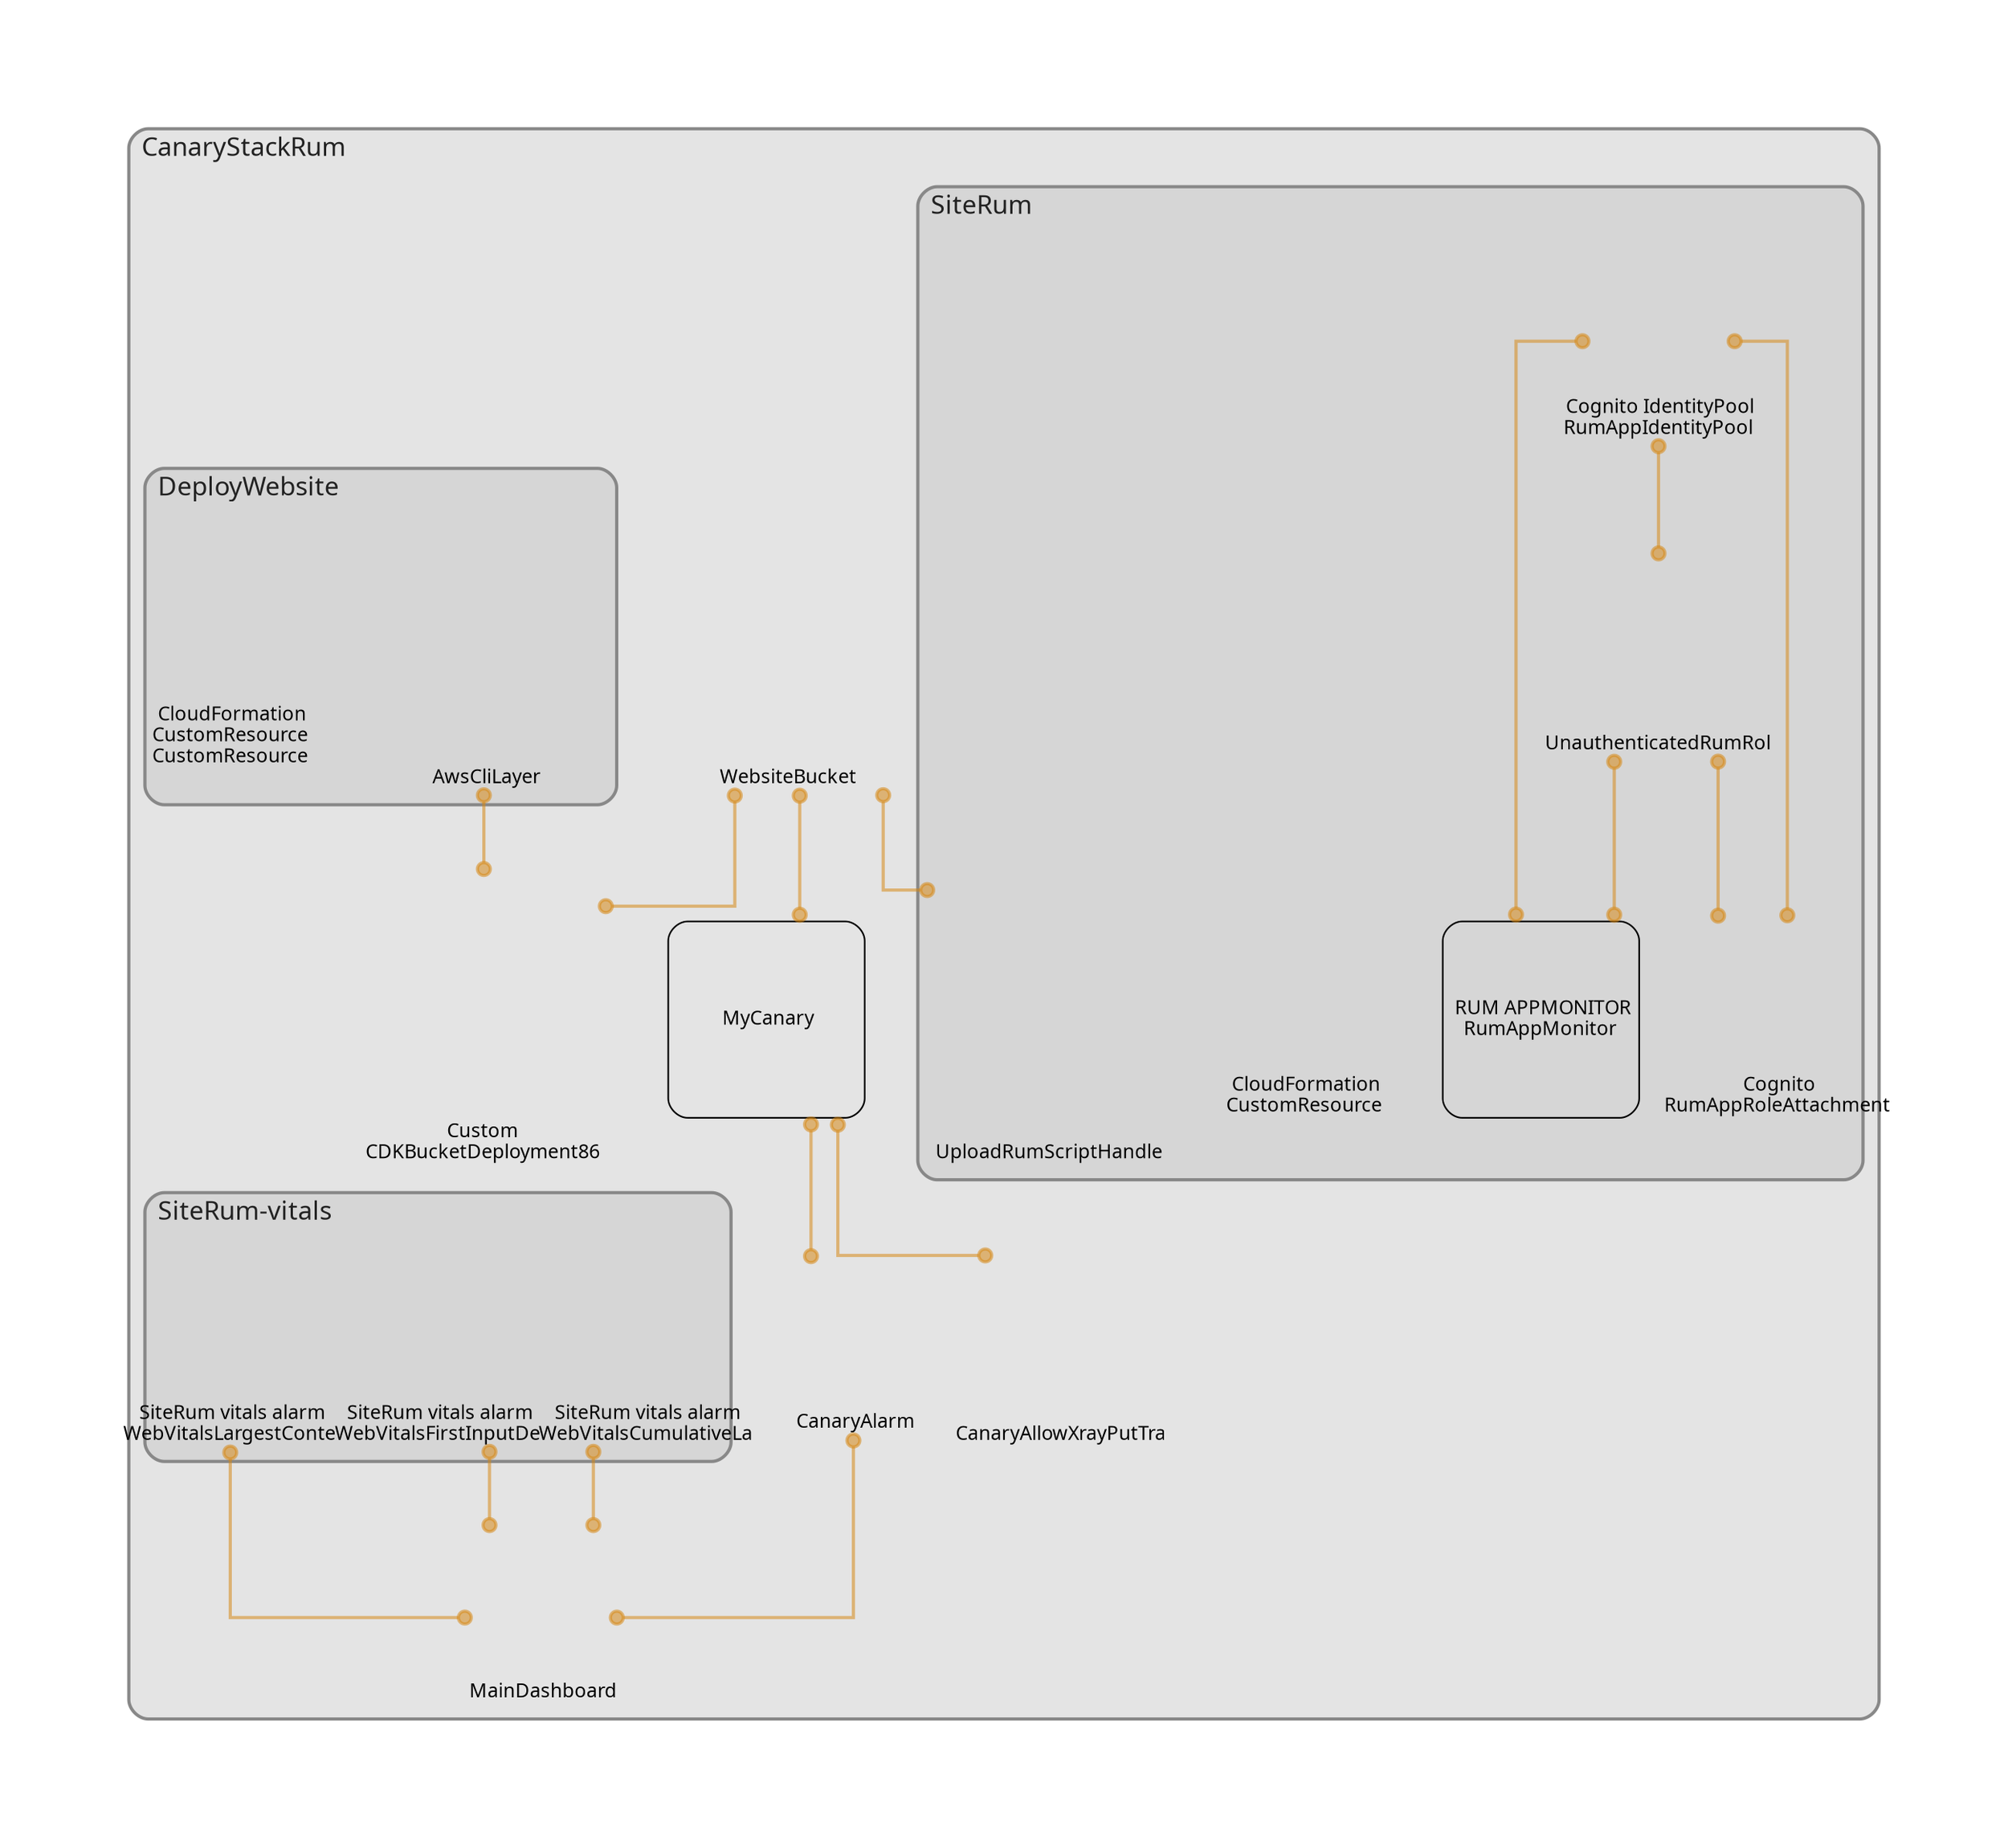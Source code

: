 digraph "Diagram" {
  splines = "ortho";
  pad = "1.0";
  nodesep = "0.60";
  ranksep = "0.75";
  fontname = "Sans-Serif";
  fontsize = "15";
  dpi = "200";
  rankdir = "BT";
  compound = "true";
  fontcolor = "#222222";
  edge [
    color = "#D5871488",
    penwidth = 2,
    arrowhead = "dot",
    arrowtail = "dot",
  ];
  node [
    shape = "box",
    style = "rounded",
    fixedsize = true,
    width = 1.7,
    height = 1.7,
    labelloc = "c",
    imagescale = true,
    fontname = "Sans-Serif",
    fontsize = 8,
    margin = 8,
  ];
  subgraph "CanaryStackRum" {
    subgraph "cluster-SubGraph.CanaryStackRum" {
      graph [
        label = "CanaryStackRum",
        labelloc = "b",
        labeljust = "l",
        margin = "10",
        fontsize = "16",
        penwidth = "2",
        pencolor = "#888888",
        style = "filled,rounded",
        fillcolor = "#e4e4e4",
      ];
      "CanaryStackRum/WebsiteBucket" [
        label = " WebsiteBucket",
        fontsize = 12,
        image = "/home/simon/code/stacks/canary-stack/node_modules/cdk-dia/icons/aws/Service/Arch_Storage/64/Arch_Amazon-S3-Standard_64@5x.png",
        imagescale = "true",
        imagepos = "tc",
        penwidth = "0",
        shape = "node",
        fixedsize = "true",
        labelloc = "b",
        width = 2,
        height = 2.266,
      ];
      "CanaryStackRum/Custom__CDKBucketDeployment8693BB64968944B69AAFB0CC9EB8756C" [
        label = " Custom \nCDKBucketDeployment86",
        fontsize = 12,
        image = "/home/simon/code/stacks/canary-stack/node_modules/cdk-dia/icons/aws/Service/Arch_Compute/64/Arch_AWS-Lambda_64@5x.png",
        imagescale = "true",
        imagepos = "tc",
        penwidth = "0",
        shape = "node",
        fixedsize = "true",
        labelloc = "b",
        width = 2,
        height = 2.4819999999999998,
      ];
      "CanaryStackRum/MyCanary" [
        label = " MyCanary",
        fontsize = 12,
      ];
      "CanaryStackRum/CanaryAllowXrayPutTrace" [
        label = "\nCanaryAllowXrayPutTra",
        fontsize = 12,
        image = "/home/simon/code/stacks/canary-stack/node_modules/cdk-dia/icons/aws/Service/Arch_Security-Identity-Compliance/64/Arch_AWS-Identity-and-Access-Management_64@5x.png",
        imagescale = "true",
        imagepos = "tc",
        penwidth = "0",
        shape = "node",
        fixedsize = "true",
        labelloc = "b",
        width = 1.2,
        height = 1.682,
      ];
      "CanaryStackRum/CanaryAlarm" [
        label = " CanaryAlarm",
        fontsize = 12,
        image = "/home/simon/code/stacks/canary-stack/node_modules/cdk-dia/icons/aws/Service/Arch_Management-Governance/64/Arch_Amazon-CloudWatch_64@5x.png",
        imagescale = "true",
        imagepos = "tc",
        penwidth = "0",
        shape = "node",
        fixedsize = "true",
        labelloc = "b",
        width = 1.2,
        height = 1.466,
      ];
      "CanaryStackRum/MainDashboard" [
        label = " MainDashboard",
        fontsize = 12,
        image = "/home/simon/code/stacks/canary-stack/node_modules/cdk-dia/icons/aws/Service/Arch_Management-Governance/64/Arch_Amazon-CloudWatch_64@5x.png",
        imagescale = "true",
        imagepos = "tc",
        penwidth = "0",
        shape = "node",
        fixedsize = "true",
        labelloc = "b",
        width = 1.2,
        height = 1.466,
      ];
      subgraph "cluster-SubGraph.DeployWebsite" {
        graph [
          label = "DeployWebsite",
          labelloc = "b",
          labeljust = "l",
          margin = "10",
          fontsize = "16",
          penwidth = "2",
          pencolor = "#888888",
          style = "filled,rounded",
          fillcolor = "#d6d6d6",
        ];
        "CanaryStackRum/DeployWebsite/AwsCliLayer" [
          label = " AwsCliLayer",
          fontsize = 12,
          image = "/home/simon/code/stacks/canary-stack/node_modules/cdk-dia/icons/aws/Service/Arch_Compute/64/Arch_AWS-Lambda_64@5x.png",
          imagescale = "true",
          imagepos = "tc",
          penwidth = "0",
          shape = "node",
          fixedsize = "true",
          labelloc = "b",
          width = 2,
          height = 2.266,
        ];
        "CanaryStackRum/DeployWebsite/CustomResource" [
          label = " CloudFormation\nCustomResource\nCustomResource",
          fontsize = 12,
          image = "/home/simon/code/stacks/canary-stack/node_modules/cdk-dia/icons/aws/Service/Arch_Management-Governance/64/Arch_AWS-CloudFormation_64@5x.png",
          imagescale = "true",
          imagepos = "tc",
          penwidth = "0",
          shape = "node",
          fixedsize = "true",
          labelloc = "b",
          width = 1.2,
          height = 1.898,
        ];
      }
      subgraph "cluster-SubGraph.SiteRum" {
        graph [
          label = "SiteRum",
          labelloc = "b",
          labeljust = "l",
          margin = "10",
          fontsize = "16",
          penwidth = "2",
          pencolor = "#888888",
          style = "filled,rounded",
          fillcolor = "#d6d6d6",
        ];
        "CanaryStackRum/SiteRum/RumAppIdentityPool" [
          label = " Cognito IdentityPool\nRumAppIdentityPool",
          fontsize = 12,
          image = "/home/simon/code/stacks/canary-stack/node_modules/cdk-dia/icons/aws/Service/Arch_Security-Identity-Compliance/64/Arch_Amazon-Cognito_64.png",
          imagescale = "true",
          imagepos = "tc",
          penwidth = "0",
          shape = "node",
          fixedsize = "true",
          labelloc = "b",
          width = 1.2,
          height = 1.682,
        ];
        "CanaryStackRum/SiteRum/UnauthenticatedRumRole" [
          label = "\nUnauthenticatedRumRol",
          fontsize = 12,
          image = "/home/simon/code/stacks/canary-stack/node_modules/cdk-dia/icons/aws/Service/Arch_Security-Identity-Compliance/64/Arch_AWS-Identity-and-Access-Management_64@5x.png",
          imagescale = "true",
          imagepos = "tc",
          penwidth = "0",
          shape = "node",
          fixedsize = "true",
          labelloc = "b",
          width = 1.2,
          height = 1.682,
        ];
        "CanaryStackRum/SiteRum/RumAppRoleAttachment" [
          label = " Cognito\nRumAppRoleAttachment",
          fontsize = 12,
          image = "/home/simon/code/stacks/canary-stack/node_modules/cdk-dia/icons/aws/Service/Arch_Security-Identity-Compliance/64/Arch_Amazon-Cognito_64.png",
          imagescale = "true",
          imagepos = "tc",
          penwidth = "0",
          shape = "node",
          fixedsize = "true",
          labelloc = "b",
          width = 1.2,
          height = 1.682,
        ];
        "CanaryStackRum/SiteRum/UploadRumScriptHandler" [
          label = "\nUploadRumScriptHandle",
          fontsize = 12,
          image = "/home/simon/code/stacks/canary-stack/node_modules/cdk-dia/icons/aws/Service/Arch_Compute/64/Arch_AWS-Lambda_64@5x.png",
          imagescale = "true",
          imagepos = "tc",
          penwidth = "0",
          shape = "node",
          fixedsize = "true",
          labelloc = "b",
          width = 2,
          height = 2.4819999999999998,
        ];
        "CanaryStackRum/SiteRum/UploadRumScriptToWebsiteBucket" [
          label = " CloudFormation\nCustomResource",
          fontsize = 12,
          image = "/home/simon/code/stacks/canary-stack/node_modules/cdk-dia/icons/aws/Service/Arch_Management-Governance/64/Arch_AWS-CloudFormation_64@5x.png",
          imagescale = "true",
          imagepos = "tc",
          penwidth = "0",
          shape = "node",
          fixedsize = "true",
          labelloc = "b",
          width = 1.2,
          height = 1.682,
        ];
        "CanaryStackRum/SiteRum/RumAppMonitor" [
          label = " RUM APPMONITOR\nRumAppMonitor",
          fontsize = 12,
        ];
      }
      subgraph "cluster-SubGraph.SiteRum-vitals" {
        graph [
          label = "SiteRum-vitals",
          labelloc = "b",
          labeljust = "l",
          margin = "10",
          fontsize = "16",
          penwidth = "2",
          pencolor = "#888888",
          style = "filled,rounded",
          fillcolor = "#d6d6d6",
        ];
        "CanaryStackRum/SiteRum-vitals/SiteRum-vitals-alarm-WebVitalsCumulativeLayoutShift" [
          label = " SiteRum vitals alarm\nWebVitalsCumulativeLa",
          fontsize = 12,
          image = "/home/simon/code/stacks/canary-stack/node_modules/cdk-dia/icons/aws/Service/Arch_Management-Governance/64/Arch_Amazon-CloudWatch_64@5x.png",
          imagescale = "true",
          imagepos = "tc",
          penwidth = "0",
          shape = "node",
          fixedsize = "true",
          labelloc = "b",
          width = 1.2,
          height = 1.682,
        ];
        "CanaryStackRum/SiteRum-vitals/SiteRum-vitals-alarm-WebVitalsFirstInputDelay" [
          label = " SiteRum vitals alarm\nWebVitalsFirstInputDe",
          fontsize = 12,
          image = "/home/simon/code/stacks/canary-stack/node_modules/cdk-dia/icons/aws/Service/Arch_Management-Governance/64/Arch_Amazon-CloudWatch_64@5x.png",
          imagescale = "true",
          imagepos = "tc",
          penwidth = "0",
          shape = "node",
          fixedsize = "true",
          labelloc = "b",
          width = 1.2,
          height = 1.682,
        ];
        "CanaryStackRum/SiteRum-vitals/SiteRum-vitals-alarm-WebVitalsLargestContentfulPaint" [
          label = " SiteRum vitals alarm\nWebVitalsLargestConte",
          fontsize = 12,
          image = "/home/simon/code/stacks/canary-stack/node_modules/cdk-dia/icons/aws/Service/Arch_Management-Governance/64/Arch_Amazon-CloudWatch_64@5x.png",
          imagescale = "true",
          imagepos = "tc",
          penwidth = "0",
          shape = "node",
          fixedsize = "true",
          labelloc = "b",
          width = 1.2,
          height = 1.682,
        ];
      }
    }
  }
  "CanaryStackRum/Custom__CDKBucketDeployment8693BB64968944B69AAFB0CC9EB8756C" -> "CanaryStackRum/WebsiteBucket" [
    dir = "both",
  ];
  "CanaryStackRum/Custom__CDKBucketDeployment8693BB64968944B69AAFB0CC9EB8756C" -> "CanaryStackRum/DeployWebsite/AwsCliLayer" [
    dir = "both",
  ];
  "CanaryStackRum/MyCanary" -> "CanaryStackRum/WebsiteBucket" [
    dir = "both",
  ];
  "CanaryStackRum/CanaryAllowXrayPutTrace" -> "CanaryStackRum/MyCanary" [
    dir = "both",
  ];
  "CanaryStackRum/SiteRum/UnauthenticatedRumRole" -> "CanaryStackRum/SiteRum/RumAppIdentityPool" [
    dir = "both",
  ];
  "CanaryStackRum/SiteRum/RumAppRoleAttachment" -> "CanaryStackRum/SiteRum/RumAppIdentityPool" [
    dir = "both",
  ];
  "CanaryStackRum/SiteRum/RumAppRoleAttachment" -> "CanaryStackRum/SiteRum/UnauthenticatedRumRole" [
    dir = "both",
  ];
  "CanaryStackRum/SiteRum/UploadRumScriptHandler" -> "CanaryStackRum/WebsiteBucket" [
    dir = "both",
  ];
  "CanaryStackRum/SiteRum/RumAppMonitor" -> "CanaryStackRum/SiteRum/RumAppIdentityPool" [
    dir = "both",
  ];
  "CanaryStackRum/SiteRum/RumAppMonitor" -> "CanaryStackRum/SiteRum/UnauthenticatedRumRole" [
    dir = "both",
  ];
  "CanaryStackRum/CanaryAlarm" -> "CanaryStackRum/MyCanary" [
    dir = "both",
  ];
  "CanaryStackRum/MainDashboard" -> "CanaryStackRum/SiteRum-vitals/SiteRum-vitals-alarm-WebVitalsCumulativeLayoutShift" [
    dir = "both",
  ];
  "CanaryStackRum/MainDashboard" -> "CanaryStackRum/SiteRum-vitals/SiteRum-vitals-alarm-WebVitalsFirstInputDelay" [
    dir = "both",
  ];
  "CanaryStackRum/MainDashboard" -> "CanaryStackRum/SiteRum-vitals/SiteRum-vitals-alarm-WebVitalsLargestContentfulPaint" [
    dir = "both",
  ];
  "CanaryStackRum/MainDashboard" -> "CanaryStackRum/CanaryAlarm" [
    dir = "both",
  ];
}